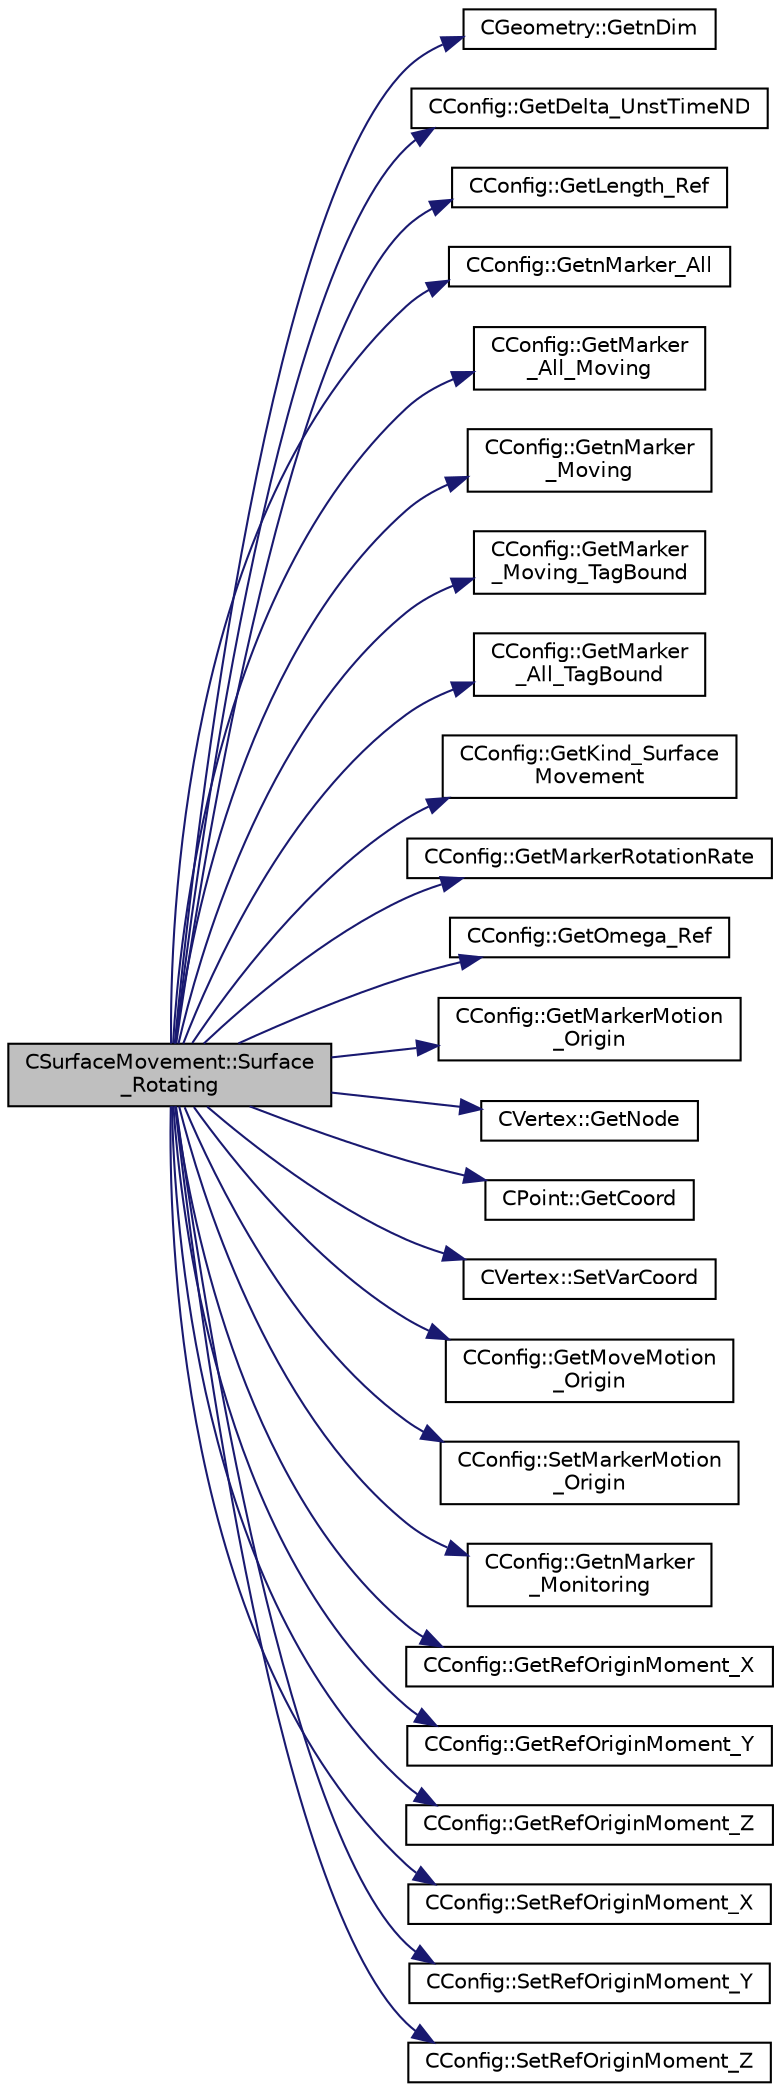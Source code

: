 digraph "CSurfaceMovement::Surface_Rotating"
{
  edge [fontname="Helvetica",fontsize="10",labelfontname="Helvetica",labelfontsize="10"];
  node [fontname="Helvetica",fontsize="10",shape=record];
  rankdir="LR";
  Node1435 [label="CSurfaceMovement::Surface\l_Rotating",height=0.2,width=0.4,color="black", fillcolor="grey75", style="filled", fontcolor="black"];
  Node1435 -> Node1436 [color="midnightblue",fontsize="10",style="solid",fontname="Helvetica"];
  Node1436 [label="CGeometry::GetnDim",height=0.2,width=0.4,color="black", fillcolor="white", style="filled",URL="$class_c_geometry.html#a2af01006c0c4f74ba089582f1a3587fe",tooltip="Get number of coordinates. "];
  Node1435 -> Node1437 [color="midnightblue",fontsize="10",style="solid",fontname="Helvetica"];
  Node1437 [label="CConfig::GetDelta_UnstTimeND",height=0.2,width=0.4,color="black", fillcolor="white", style="filled",URL="$class_c_config.html#a417b45d0da107126e803258901f57920",tooltip="If we are prforming an unsteady simulation, there is only one value of the time step for the complete..."];
  Node1435 -> Node1438 [color="midnightblue",fontsize="10",style="solid",fontname="Helvetica"];
  Node1438 [label="CConfig::GetLength_Ref",height=0.2,width=0.4,color="black", fillcolor="white", style="filled",URL="$class_c_config.html#ac423a5dfbbebbed75a74071dfd7d82d3",tooltip="Get the value of the reference length for non-dimensionalization. This value should always be 1 inter..."];
  Node1435 -> Node1439 [color="midnightblue",fontsize="10",style="solid",fontname="Helvetica"];
  Node1439 [label="CConfig::GetnMarker_All",height=0.2,width=0.4,color="black", fillcolor="white", style="filled",URL="$class_c_config.html#a300c4884edfc0c2acf395036439004f4",tooltip="Get the total number of boundary markers including send/receive domains. "];
  Node1435 -> Node1440 [color="midnightblue",fontsize="10",style="solid",fontname="Helvetica"];
  Node1440 [label="CConfig::GetMarker\l_All_Moving",height=0.2,width=0.4,color="black", fillcolor="white", style="filled",URL="$class_c_config.html#af9ca2570009f45c1504444027f70a1ad",tooltip="Get the motion information for a marker val_marker. "];
  Node1435 -> Node1441 [color="midnightblue",fontsize="10",style="solid",fontname="Helvetica"];
  Node1441 [label="CConfig::GetnMarker\l_Moving",height=0.2,width=0.4,color="black", fillcolor="white", style="filled",URL="$class_c_config.html#a2b19050c45ae0112edf954bb51bb1dbf",tooltip="Get the total number of moving markers. "];
  Node1435 -> Node1442 [color="midnightblue",fontsize="10",style="solid",fontname="Helvetica"];
  Node1442 [label="CConfig::GetMarker\l_Moving_TagBound",height=0.2,width=0.4,color="black", fillcolor="white", style="filled",URL="$class_c_config.html#a3fe6a127fa7133bd966fe572e070fe44",tooltip="Get the name of the surface defined in the geometry file. "];
  Node1435 -> Node1443 [color="midnightblue",fontsize="10",style="solid",fontname="Helvetica"];
  Node1443 [label="CConfig::GetMarker\l_All_TagBound",height=0.2,width=0.4,color="black", fillcolor="white", style="filled",URL="$class_c_config.html#a967e969a3beb24bb6e57d7036af003be",tooltip="Get the index of the surface defined in the geometry file. "];
  Node1435 -> Node1444 [color="midnightblue",fontsize="10",style="solid",fontname="Helvetica"];
  Node1444 [label="CConfig::GetKind_Surface\lMovement",height=0.2,width=0.4,color="black", fillcolor="white", style="filled",URL="$class_c_config.html#a23f8de244d3124c64a6a6efe833698be",tooltip="Get the type of surface motion. "];
  Node1435 -> Node1445 [color="midnightblue",fontsize="10",style="solid",fontname="Helvetica"];
  Node1445 [label="CConfig::GetMarkerRotationRate",height=0.2,width=0.4,color="black", fillcolor="white", style="filled",URL="$class_c_config.html#a144ad79a1d34358002a930b3ccb7da6a",tooltip="Get the rotation rate of the marker. "];
  Node1435 -> Node1446 [color="midnightblue",fontsize="10",style="solid",fontname="Helvetica"];
  Node1446 [label="CConfig::GetOmega_Ref",height=0.2,width=0.4,color="black", fillcolor="white", style="filled",URL="$class_c_config.html#a75bb1f8aa4d15be6690dd6cc5ab581a7",tooltip="Get the value of the reference angular velocity for non-dimensionalization. "];
  Node1435 -> Node1447 [color="midnightblue",fontsize="10",style="solid",fontname="Helvetica"];
  Node1447 [label="CConfig::GetMarkerMotion\l_Origin",height=0.2,width=0.4,color="black", fillcolor="white", style="filled",URL="$class_c_config.html#aacf2adbf77780570575821b387e2824a",tooltip="Get the mesh motion origin. "];
  Node1435 -> Node1448 [color="midnightblue",fontsize="10",style="solid",fontname="Helvetica"];
  Node1448 [label="CVertex::GetNode",height=0.2,width=0.4,color="black", fillcolor="white", style="filled",URL="$class_c_vertex.html#a95c513bf927464157ed96b6c79779a1f",tooltip="Get the node of the vertex. "];
  Node1435 -> Node1449 [color="midnightblue",fontsize="10",style="solid",fontname="Helvetica"];
  Node1449 [label="CPoint::GetCoord",height=0.2,width=0.4,color="black", fillcolor="white", style="filled",URL="$class_c_point.html#a95fe081d22e96e190cb3edcbf0d6525f",tooltip="Get the coordinates dor the control volume. "];
  Node1435 -> Node1450 [color="midnightblue",fontsize="10",style="solid",fontname="Helvetica"];
  Node1450 [label="CVertex::SetVarCoord",height=0.2,width=0.4,color="black", fillcolor="white", style="filled",URL="$class_c_vertex.html#a77faafc52f911c793851c71738fb85ba",tooltip="Set the value of the coordinate variation due to a surface modification. "];
  Node1435 -> Node1451 [color="midnightblue",fontsize="10",style="solid",fontname="Helvetica"];
  Node1451 [label="CConfig::GetMoveMotion\l_Origin",height=0.2,width=0.4,color="black", fillcolor="white", style="filled",URL="$class_c_config.html#ad57b51360ea8550b34d574d1f16a6657",tooltip="Get if we should update the motion origin. "];
  Node1435 -> Node1452 [color="midnightblue",fontsize="10",style="solid",fontname="Helvetica"];
  Node1452 [label="CConfig::SetMarkerMotion\l_Origin",height=0.2,width=0.4,color="black", fillcolor="white", style="filled",URL="$class_c_config.html#ae79fdc93764dc4087969f66b01ee775f",tooltip="Set the mesh motion origin. "];
  Node1435 -> Node1453 [color="midnightblue",fontsize="10",style="solid",fontname="Helvetica"];
  Node1453 [label="CConfig::GetnMarker\l_Monitoring",height=0.2,width=0.4,color="black", fillcolor="white", style="filled",URL="$class_c_config.html#a62a92b26c1300323f4a4a035ec19af1a",tooltip="Get the total number of monitoring markers. "];
  Node1435 -> Node1454 [color="midnightblue",fontsize="10",style="solid",fontname="Helvetica"];
  Node1454 [label="CConfig::GetRefOriginMoment_X",height=0.2,width=0.4,color="black", fillcolor="white", style="filled",URL="$class_c_config.html#ad16ba9ced46f18677ba639a6d31b8fc4",tooltip="Get reference origin x-coordinate for moment computation. "];
  Node1435 -> Node1455 [color="midnightblue",fontsize="10",style="solid",fontname="Helvetica"];
  Node1455 [label="CConfig::GetRefOriginMoment_Y",height=0.2,width=0.4,color="black", fillcolor="white", style="filled",URL="$class_c_config.html#a7f4c4d90f8a12ff8f1cdc01c5cef1352",tooltip="Get reference origin y-coordinate for moment computation. "];
  Node1435 -> Node1456 [color="midnightblue",fontsize="10",style="solid",fontname="Helvetica"];
  Node1456 [label="CConfig::GetRefOriginMoment_Z",height=0.2,width=0.4,color="black", fillcolor="white", style="filled",URL="$class_c_config.html#af9450905a87ebfc471c560e25dc5fcf4",tooltip="Get reference origin z-coordinate for moment computation. "];
  Node1435 -> Node1457 [color="midnightblue",fontsize="10",style="solid",fontname="Helvetica"];
  Node1457 [label="CConfig::SetRefOriginMoment_X",height=0.2,width=0.4,color="black", fillcolor="white", style="filled",URL="$class_c_config.html#a6ca8f557014e78ee9086efefa37513f1",tooltip="Set reference origin x-coordinate for moment computation. "];
  Node1435 -> Node1458 [color="midnightblue",fontsize="10",style="solid",fontname="Helvetica"];
  Node1458 [label="CConfig::SetRefOriginMoment_Y",height=0.2,width=0.4,color="black", fillcolor="white", style="filled",URL="$class_c_config.html#a6adc72e34adb72c23b38cd1cf557ea19",tooltip="Set reference origin y-coordinate for moment computation. "];
  Node1435 -> Node1459 [color="midnightblue",fontsize="10",style="solid",fontname="Helvetica"];
  Node1459 [label="CConfig::SetRefOriginMoment_Z",height=0.2,width=0.4,color="black", fillcolor="white", style="filled",URL="$class_c_config.html#a009fb5f6b1c3a184a5c03ae95996e6e7",tooltip="Set reference origin z-coordinate for moment computation. "];
}
